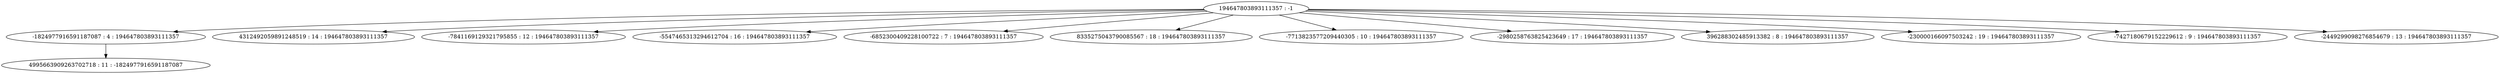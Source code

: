 digraph "plots_20/tree_0.dot" {
	0 [label="194647803893111357 : -1"]
	1 [label="-1824977916591187087 : 4 : 194647803893111357"]
	2 [label="4312492059891248519 : 14 : 194647803893111357"]
	3 [label="-7841169129321795855 : 12 : 194647803893111357"]
	4 [label="-5547465313294612704 : 16 : 194647803893111357"]
	5 [label="-6852300409228100722 : 7 : 194647803893111357"]
	6 [label="8335275043790085567 : 18 : 194647803893111357"]
	7 [label="-7713823577209440305 : 10 : 194647803893111357"]
	8 [label="-2980258763825423649 : 17 : 194647803893111357"]
	9 [label="396288302485913382 : 8 : 194647803893111357"]
	10 [label="-230000166097503242 : 19 : 194647803893111357"]
	11 [label="-7427180679152229612 : 9 : 194647803893111357"]
	12 [label="-2449299098276854679 : 13 : 194647803893111357"]
	13 [label="4995663909263702718 : 11 : -1824977916591187087"]
	0 -> 1
	1 -> 13
	0 -> 2
	0 -> 3
	0 -> 4
	0 -> 5
	0 -> 6
	0 -> 7
	0 -> 8
	0 -> 9
	0 -> 10
	0 -> 11
	0 -> 12
}

